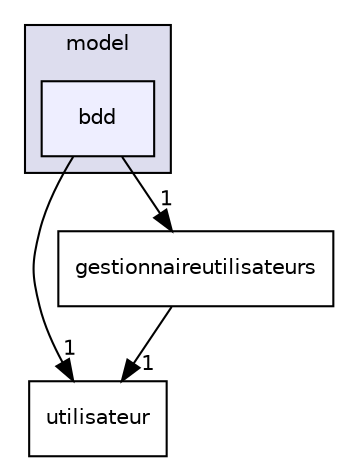 digraph "/home/sacha/Documents/Fac/L3_S5/CPOA/Projet/Dev/ShareCount/model/bdd" {
  compound=true
  node [ fontsize="10", fontname="Helvetica"];
  edge [ labelfontsize="10", labelfontname="Helvetica"];
  subgraph clusterdir_3f14f6767c31cb4a1d22c13c18cc6fc3 {
    graph [ bgcolor="#ddddee", pencolor="black", label="model" fontname="Helvetica", fontsize="10", URL="dir_3f14f6767c31cb4a1d22c13c18cc6fc3.html"]
  dir_e89e43ff7d499be1b5e4c1d81b246a74 [shape=box, label="bdd", style="filled", fillcolor="#eeeeff", pencolor="black", URL="dir_e89e43ff7d499be1b5e4c1d81b246a74.html"];
  }
  dir_2b90925f4c93fde14f07719d9e0bff86 [shape=box label="utilisateur" URL="dir_2b90925f4c93fde14f07719d9e0bff86.html"];
  dir_bdff9a41d262cf899d8ec41bd33556d6 [shape=box label="gestionnaireutilisateurs" URL="dir_bdff9a41d262cf899d8ec41bd33556d6.html"];
  dir_bdff9a41d262cf899d8ec41bd33556d6->dir_2b90925f4c93fde14f07719d9e0bff86 [headlabel="1", labeldistance=1.5 headhref="dir_000005_000008.html"];
  dir_e89e43ff7d499be1b5e4c1d81b246a74->dir_2b90925f4c93fde14f07719d9e0bff86 [headlabel="1", labeldistance=1.5 headhref="dir_000001_000008.html"];
  dir_e89e43ff7d499be1b5e4c1d81b246a74->dir_bdff9a41d262cf899d8ec41bd33556d6 [headlabel="1", labeldistance=1.5 headhref="dir_000001_000005.html"];
}
